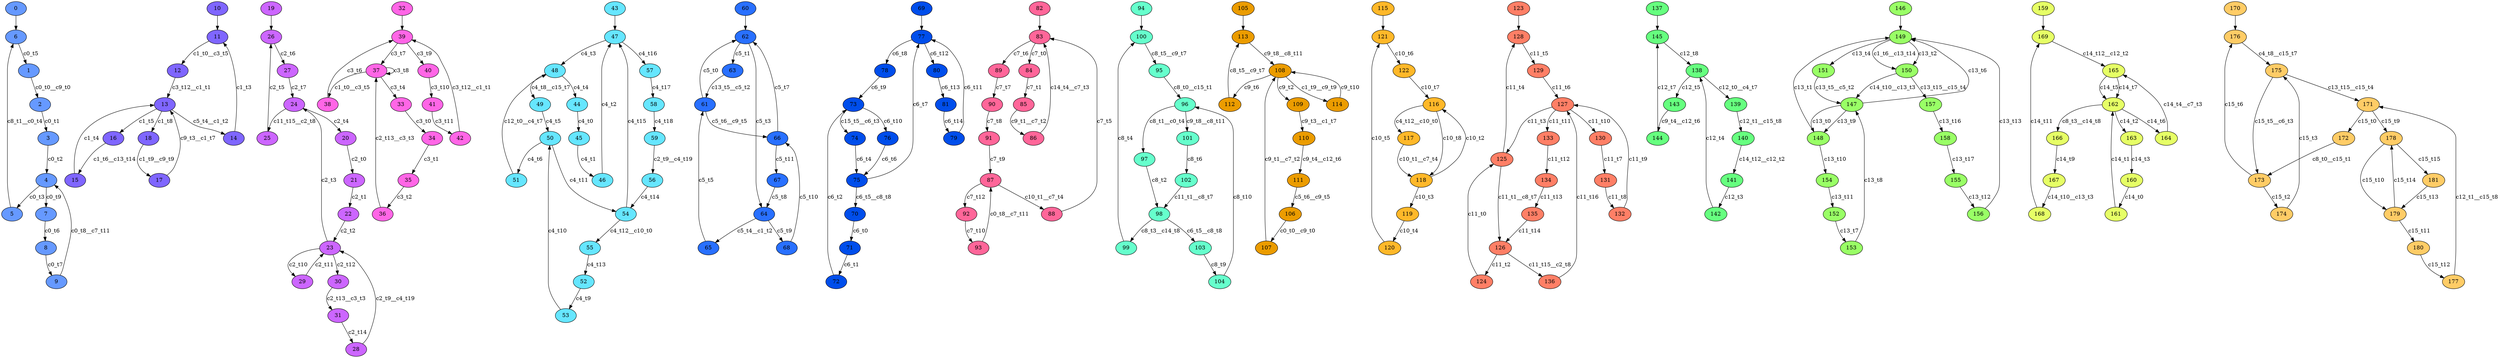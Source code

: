 digraph G {
  subgraph component0 {
0 [label="0" fillcolor="#6699FF" style=filled];
1 [label="1" fillcolor="#6699FF" style=filled];
2 [label="2" fillcolor="#6699FF" style=filled];
3 [label="3" fillcolor="#6699FF" style=filled];
4 [label="4" fillcolor="#6699FF" style=filled];
5 [label="5" fillcolor="#6699FF" style=filled];
6 [label="6" fillcolor="#6699FF" style=filled];
7 [label="7" fillcolor="#6699FF" style=filled];
8 [label="8" fillcolor="#6699FF" style=filled];
9 [label="9" fillcolor="#6699FF" style=filled];
2->3 [label="c0_t1" color=black ];
3->4 [label="c0_t2" color=black ];
4->5 [label="c0_t3" color=black ];
6->1 [label="c0_t5" color=black ];
7->8 [label="c0_t6" color=black ];
8->9 [label="c0_t7" color=black ];
4->7 [label="c0_t9" color=black ];
0->6 [label="" color=black ];
9->4 [label="c0_t8__c7_t11" color=black ];
1->2 [label="c0_t0__c9_t0" color=black ];
5->6 [label="c8_t1__c0_t4" color=black ];
  }
  subgraph component1 {
10 [label="10" fillcolor="#7F66FF" style=filled];
11 [label="11" fillcolor="#7F66FF" style=filled];
12 [label="12" fillcolor="#7F66FF" style=filled];
13 [label="13" fillcolor="#7F66FF" style=filled];
14 [label="14" fillcolor="#7F66FF" style=filled];
15 [label="15" fillcolor="#7F66FF" style=filled];
16 [label="16" fillcolor="#7F66FF" style=filled];
17 [label="17" fillcolor="#7F66FF" style=filled];
18 [label="18" fillcolor="#7F66FF" style=filled];
14->11 [label="c1_t3" color=black ];
15->13 [label="c1_t4" color=black ];
13->16 [label="c1_t5" color=black ];
13->18 [label="c1_t8" color=black ];
10->11 [label="" color=black ];
12->13 [label="c3_t12__c1_t1" color=black ];
17->13 [label="c9_t3__c1_t7" color=black ];
13->14 [label="c5_t4__c1_t2" color=black ];
11->12 [label="c1_t0__c3_t5" color=black ];
16->15 [label="c1_t6__c13_t14" color=black ];
18->17 [label="c1_t9__c9_t9" color=black ];
  }
  subgraph component2 {
19 [label="19" fillcolor="#CC66FF" style=filled];
20 [label="20" fillcolor="#CC66FF" style=filled];
21 [label="21" fillcolor="#CC66FF" style=filled];
22 [label="22" fillcolor="#CC66FF" style=filled];
23 [label="23" fillcolor="#CC66FF" style=filled];
24 [label="24" fillcolor="#CC66FF" style=filled];
25 [label="25" fillcolor="#CC66FF" style=filled];
26 [label="26" fillcolor="#CC66FF" style=filled];
27 [label="27" fillcolor="#CC66FF" style=filled];
28 [label="28" fillcolor="#CC66FF" style=filled];
29 [label="29" fillcolor="#CC66FF" style=filled];
30 [label="30" fillcolor="#CC66FF" style=filled];
31 [label="31" fillcolor="#CC66FF" style=filled];
20->21 [label="c2_t0" color=black ];
21->22 [label="c2_t1" color=black ];
22->23 [label="c2_t2" color=black ];
23->24 [label="c2_t3" color=black ];
24->20 [label="c2_t4" color=black ];
25->26 [label="c2_t5" color=black ];
26->27 [label="c2_t6" color=black ];
27->24 [label="c2_t7" color=black ];
23->29 [label="c2_t10" color=black ];
29->23 [label="c2_t11" color=black ];
23->30 [label="c2_t12" color=black ];
31->28 [label="c2_t14" color=black ];
19->26 [label="" color=black ];
28->23 [label="c2_t9__c4_t19" color=black ];
24->25 [label="c11_t15__c2_t8" color=black ];
30->31 [label="c2_t13__c3_t3" color=black ];
  }
  subgraph component3 {
32 [label="32" fillcolor="#FF66E6" style=filled];
33 [label="33" fillcolor="#FF66E6" style=filled];
34 [label="34" fillcolor="#FF66E6" style=filled];
35 [label="35" fillcolor="#FF66E6" style=filled];
36 [label="36" fillcolor="#FF66E6" style=filled];
37 [label="37" fillcolor="#FF66E6" style=filled];
38 [label="38" fillcolor="#FF66E6" style=filled];
39 [label="39" fillcolor="#FF66E6" style=filled];
40 [label="40" fillcolor="#FF66E6" style=filled];
41 [label="41" fillcolor="#FF66E6" style=filled];
42 [label="42" fillcolor="#FF66E6" style=filled];
33->34 [label="c3_t0" color=black ];
34->35 [label="c3_t1" color=black ];
35->36 [label="c3_t2" color=black ];
37->33 [label="c3_t4" color=black ];
38->39 [label="c3_t6" color=black ];
39->37 [label="c3_t7" color=black ];
37->37 [label="c3_t8" color=black ];
39->40 [label="c3_t9" color=black ];
40->41 [label="c3_t10" color=black ];
41->42 [label="c3_t11" color=black ];
32->39 [label="" color=black ];
42->39 [label="c3_t12__c1_t1" color=black ];
37->38 [label="c1_t0__c3_t5" color=black ];
36->37 [label="c2_t13__c3_t3" color=black ];
  }
  subgraph component4 {
43 [label="43" fillcolor="#66E6FF" style=filled];
44 [label="44" fillcolor="#66E6FF" style=filled];
45 [label="45" fillcolor="#66E6FF" style=filled];
46 [label="46" fillcolor="#66E6FF" style=filled];
47 [label="47" fillcolor="#66E6FF" style=filled];
48 [label="48" fillcolor="#66E6FF" style=filled];
49 [label="49" fillcolor="#66E6FF" style=filled];
50 [label="50" fillcolor="#66E6FF" style=filled];
51 [label="51" fillcolor="#66E6FF" style=filled];
52 [label="52" fillcolor="#66E6FF" style=filled];
53 [label="53" fillcolor="#66E6FF" style=filled];
54 [label="54" fillcolor="#66E6FF" style=filled];
55 [label="55" fillcolor="#66E6FF" style=filled];
56 [label="56" fillcolor="#66E6FF" style=filled];
57 [label="57" fillcolor="#66E6FF" style=filled];
58 [label="58" fillcolor="#66E6FF" style=filled];
59 [label="59" fillcolor="#66E6FF" style=filled];
44->45 [label="c4_t0" color=black ];
45->46 [label="c4_t1" color=black ];
46->47 [label="c4_t2" color=black ];
47->48 [label="c4_t3" color=black ];
48->44 [label="c4_t4" color=black ];
49->50 [label="c4_t5" color=black ];
50->51 [label="c4_t6" color=black ];
52->53 [label="c4_t9" color=black ];
53->50 [label="c4_t10" color=black ];
50->54 [label="c4_t11" color=black ];
55->52 [label="c4_t13" color=black ];
56->54 [label="c4_t14" color=black ];
54->47 [label="c4_t15" color=black ];
47->57 [label="c4_t16" color=black ];
57->58 [label="c4_t17" color=black ];
58->59 [label="c4_t18" color=black ];
43->47 [label="" color=black ];
48->49 [label="c4_t8__c15_t7" color=black ];
51->48 [label="c12_t0__c4_t7" color=black ];
59->56 [label="c2_t9__c4_t19" color=black ];
54->55 [label="c4_t12__c10_t0" color=black ];
  }
  subgraph component5 {
60 [label="60" fillcolor="#2970FF" style=filled];
61 [label="61" fillcolor="#2970FF" style=filled];
62 [label="62" fillcolor="#2970FF" style=filled];
63 [label="63" fillcolor="#2970FF" style=filled];
64 [label="64" fillcolor="#2970FF" style=filled];
65 [label="65" fillcolor="#2970FF" style=filled];
66 [label="66" fillcolor="#2970FF" style=filled];
67 [label="67" fillcolor="#2970FF" style=filled];
68 [label="68" fillcolor="#2970FF" style=filled];
61->62 [label="c5_t0" color=black ];
62->63 [label="c5_t1" color=black ];
62->64 [label="c5_t3" color=black ];
65->61 [label="c5_t5" color=black ];
66->62 [label="c5_t7" color=black ];
67->64 [label="c5_t8" color=black ];
64->68 [label="c5_t9" color=black ];
68->66 [label="c5_t10" color=black ];
66->67 [label="c5_t11" color=black ];
60->62 [label="" color=black ];
63->61 [label="c13_t5__c5_t2" color=black ];
64->65 [label="c5_t4__c1_t2" color=black ];
61->66 [label="c5_t6__c9_t5" color=black ];
  }
  subgraph component6 {
69 [label="69" fillcolor="#004EEB" style=filled];
70 [label="70" fillcolor="#004EEB" style=filled];
71 [label="71" fillcolor="#004EEB" style=filled];
72 [label="72" fillcolor="#004EEB" style=filled];
73 [label="73" fillcolor="#004EEB" style=filled];
74 [label="74" fillcolor="#004EEB" style=filled];
75 [label="75" fillcolor="#004EEB" style=filled];
76 [label="76" fillcolor="#004EEB" style=filled];
77 [label="77" fillcolor="#004EEB" style=filled];
78 [label="78" fillcolor="#004EEB" style=filled];
79 [label="79" fillcolor="#004EEB" style=filled];
80 [label="80" fillcolor="#004EEB" style=filled];
81 [label="81" fillcolor="#004EEB" style=filled];
70->71 [label="c6_t0" color=black ];
71->72 [label="c6_t1" color=black ];
72->73 [label="c6_t2" color=black ];
74->75 [label="c6_t4" color=black ];
76->75 [label="c6_t6" color=black ];
75->77 [label="c6_t7" color=black ];
77->78 [label="c6_t8" color=black ];
78->73 [label="c6_t9" color=black ];
73->76 [label="c6_t10" color=black ];
79->77 [label="c6_t11" color=black ];
77->80 [label="c6_t12" color=black ];
80->81 [label="c6_t13" color=black ];
81->79 [label="c6_t14" color=black ];
69->77 [label="" color=black ];
75->70 [label="c6_t5__c8_t8" color=black ];
73->74 [label="c15_t5__c6_t3" color=black ];
  }
  subgraph component7 {
82 [label="82" fillcolor="#FF6699" style=filled];
83 [label="83" fillcolor="#FF6699" style=filled];
84 [label="84" fillcolor="#FF6699" style=filled];
85 [label="85" fillcolor="#FF6699" style=filled];
86 [label="86" fillcolor="#FF6699" style=filled];
87 [label="87" fillcolor="#FF6699" style=filled];
88 [label="88" fillcolor="#FF6699" style=filled];
89 [label="89" fillcolor="#FF6699" style=filled];
90 [label="90" fillcolor="#FF6699" style=filled];
91 [label="91" fillcolor="#FF6699" style=filled];
92 [label="92" fillcolor="#FF6699" style=filled];
93 [label="93" fillcolor="#FF6699" style=filled];
83->84 [label="c7_t0" color=black ];
84->85 [label="c7_t1" color=black ];
88->83 [label="c7_t5" color=black ];
83->89 [label="c7_t6" color=black ];
89->90 [label="c7_t7" color=black ];
90->91 [label="c7_t8" color=black ];
91->87 [label="c7_t9" color=black ];
92->93 [label="c7_t10" color=black ];
87->92 [label="c7_t12" color=black ];
82->83 [label="" color=black ];
93->87 [label="c0_t8__c7_t11" color=black ];
85->86 [label="c9_t1__c7_t2" color=black ];
86->83 [label="c14_t4__c7_t3" color=black ];
87->88 [label="c10_t1__c7_t4" color=black ];
  }
  subgraph component8 {
94 [label="94" fillcolor="#66FFCC" style=filled];
95 [label="95" fillcolor="#66FFCC" style=filled];
96 [label="96" fillcolor="#66FFCC" style=filled];
97 [label="97" fillcolor="#66FFCC" style=filled];
98 [label="98" fillcolor="#66FFCC" style=filled];
99 [label="99" fillcolor="#66FFCC" style=filled];
100 [label="100" fillcolor="#66FFCC" style=filled];
101 [label="101" fillcolor="#66FFCC" style=filled];
102 [label="102" fillcolor="#66FFCC" style=filled];
103 [label="103" fillcolor="#66FFCC" style=filled];
104 [label="104" fillcolor="#66FFCC" style=filled];
97->98 [label="c8_t2" color=black ];
99->100 [label="c8_t4" color=black ];
101->102 [label="c8_t6" color=black ];
103->104 [label="c8_t9" color=black ];
104->96 [label="c8_t10" color=black ];
94->100 [label="" color=black ];
95->96 [label="c8_t0__c15_t1" color=black ];
98->99 [label="c8_t3__c14_t8" color=black ];
102->98 [label="c11_t1__c8_t7" color=black ];
100->95 [label="c8_t5__c9_t7" color=black ];
96->97 [label="c8_t1__c0_t4" color=black ];
96->101 [label="c9_t8__c8_t11" color=black ];
98->103 [label="c6_t5__c8_t8" color=black ];
  }
  subgraph component9 {
105 [label="105" fillcolor="#EB9C00" style=filled];
106 [label="106" fillcolor="#EB9C00" style=filled];
107 [label="107" fillcolor="#EB9C00" style=filled];
108 [label="108" fillcolor="#EB9C00" style=filled];
109 [label="109" fillcolor="#EB9C00" style=filled];
110 [label="110" fillcolor="#EB9C00" style=filled];
111 [label="111" fillcolor="#EB9C00" style=filled];
112 [label="112" fillcolor="#EB9C00" style=filled];
113 [label="113" fillcolor="#EB9C00" style=filled];
114 [label="114" fillcolor="#EB9C00" style=filled];
108->109 [label="c9_t2" color=black ];
108->112 [label="c9_t6" color=black ];
114->108 [label="c9_t10" color=black ];
105->113 [label="" color=black ];
112->113 [label="c8_t5__c9_t7" color=black ];
106->107 [label="c0_t0__c9_t0" color=black ];
107->108 [label="c9_t1__c7_t2" color=black ];
109->110 [label="c9_t3__c1_t7" color=black ];
111->106 [label="c5_t6__c9_t5" color=black ];
113->108 [label="c9_t8__c8_t11" color=black ];
108->114 [label="c1_t9__c9_t9" color=black ];
110->111 [label="c9_t4__c12_t6" color=black ];
  }
  subgraph component10 {
115 [label="115" fillcolor="#FFB829" style=filled];
116 [label="116" fillcolor="#FFB829" style=filled];
117 [label="117" fillcolor="#FFB829" style=filled];
118 [label="118" fillcolor="#FFB829" style=filled];
119 [label="119" fillcolor="#FFB829" style=filled];
120 [label="120" fillcolor="#FFB829" style=filled];
121 [label="121" fillcolor="#FFB829" style=filled];
122 [label="122" fillcolor="#FFB829" style=filled];
118->116 [label="c10_t2" color=black ];
118->119 [label="c10_t3" color=black ];
119->120 [label="c10_t4" color=black ];
120->121 [label="c10_t5" color=black ];
121->122 [label="c10_t6" color=black ];
122->116 [label="c10_t7" color=black ];
116->118 [label="c10_t8" color=black ];
115->121 [label="" color=black ];
116->117 [label="c4_t12__c10_t0" color=black ];
117->118 [label="c10_t1__c7_t4" color=black ];
  }
  subgraph component11 {
123 [label="123" fillcolor="#FF7F66" style=filled];
124 [label="124" fillcolor="#FF7F66" style=filled];
125 [label="125" fillcolor="#FF7F66" style=filled];
126 [label="126" fillcolor="#FF7F66" style=filled];
127 [label="127" fillcolor="#FF7F66" style=filled];
128 [label="128" fillcolor="#FF7F66" style=filled];
129 [label="129" fillcolor="#FF7F66" style=filled];
130 [label="130" fillcolor="#FF7F66" style=filled];
131 [label="131" fillcolor="#FF7F66" style=filled];
132 [label="132" fillcolor="#FF7F66" style=filled];
133 [label="133" fillcolor="#FF7F66" style=filled];
134 [label="134" fillcolor="#FF7F66" style=filled];
135 [label="135" fillcolor="#FF7F66" style=filled];
136 [label="136" fillcolor="#FF7F66" style=filled];
124->125 [label="c11_t0" color=black ];
126->124 [label="c11_t2" color=black ];
127->125 [label="c11_t3" color=black ];
125->128 [label="c11_t4" color=black ];
128->129 [label="c11_t5" color=black ];
129->127 [label="c11_t6" color=black ];
130->131 [label="c11_t7" color=black ];
131->132 [label="c11_t8" color=black ];
132->127 [label="c11_t9" color=black ];
127->130 [label="c11_t10" color=black ];
127->133 [label="c11_t11" color=black ];
133->134 [label="c11_t12" color=black ];
134->135 [label="c11_t13" color=black ];
135->126 [label="c11_t14" color=black ];
136->127 [label="c11_t16" color=black ];
123->128 [label="" color=black ];
125->126 [label="c11_t1__c8_t7" color=black ];
126->136 [label="c11_t15__c2_t8" color=black ];
  }
  subgraph component12 {
137 [label="137" fillcolor="#66FF7F" style=filled];
138 [label="138" fillcolor="#66FF7F" style=filled];
139 [label="139" fillcolor="#66FF7F" style=filled];
140 [label="140" fillcolor="#66FF7F" style=filled];
141 [label="141" fillcolor="#66FF7F" style=filled];
142 [label="142" fillcolor="#66FF7F" style=filled];
143 [label="143" fillcolor="#66FF7F" style=filled];
144 [label="144" fillcolor="#66FF7F" style=filled];
145 [label="145" fillcolor="#66FF7F" style=filled];
141->142 [label="c12_t3" color=black ];
142->138 [label="c12_t4" color=black ];
138->143 [label="c12_t5" color=black ];
144->145 [label="c12_t7" color=black ];
145->138 [label="c12_t8" color=black ];
137->145 [label="" color=black ];
140->141 [label="c14_t12__c12_t2" color=black ];
138->139 [label="c12_t0__c4_t7" color=black ];
139->140 [label="c12_t1__c15_t8" color=black ];
143->144 [label="c9_t4__c12_t6" color=black ];
  }
  subgraph component13 {
146 [label="146" fillcolor="#99FF66" style=filled];
147 [label="147" fillcolor="#99FF66" style=filled];
148 [label="148" fillcolor="#99FF66" style=filled];
149 [label="149" fillcolor="#99FF66" style=filled];
150 [label="150" fillcolor="#99FF66" style=filled];
151 [label="151" fillcolor="#99FF66" style=filled];
152 [label="152" fillcolor="#99FF66" style=filled];
153 [label="153" fillcolor="#99FF66" style=filled];
154 [label="154" fillcolor="#99FF66" style=filled];
155 [label="155" fillcolor="#99FF66" style=filled];
156 [label="156" fillcolor="#99FF66" style=filled];
157 [label="157" fillcolor="#99FF66" style=filled];
158 [label="158" fillcolor="#99FF66" style=filled];
147->148 [label="c13_t0" color=black ];
148->149 [label="c13_t1" color=black ];
149->150 [label="c13_t2" color=black ];
149->151 [label="c13_t4" color=black ];
147->149 [label="c13_t6" color=black ];
152->153 [label="c13_t7" color=black ];
153->147 [label="c13_t8" color=black ];
147->148 [label="c13_t9" color=black ];
148->154 [label="c13_t10" color=black ];
154->152 [label="c13_t11" color=black ];
155->156 [label="c13_t12" color=black ];
156->149 [label="c13_t13" color=black ];
157->158 [label="c13_t16" color=black ];
158->155 [label="c13_t17" color=black ];
146->149 [label="" color=black ];
151->147 [label="c13_t5__c5_t2" color=black ];
149->150 [label="c1_t6__c13_t14" color=black ];
150->147 [label="c14_t10__c13_t3" color=black ];
150->157 [label="c13_t15__c15_t4" color=black ];
  }
  subgraph component14 {
159 [label="159" fillcolor="#E6FF66" style=filled];
160 [label="160" fillcolor="#E6FF66" style=filled];
161 [label="161" fillcolor="#E6FF66" style=filled];
162 [label="162" fillcolor="#E6FF66" style=filled];
163 [label="163" fillcolor="#E6FF66" style=filled];
164 [label="164" fillcolor="#E6FF66" style=filled];
165 [label="165" fillcolor="#E6FF66" style=filled];
166 [label="166" fillcolor="#E6FF66" style=filled];
167 [label="167" fillcolor="#E6FF66" style=filled];
168 [label="168" fillcolor="#E6FF66" style=filled];
169 [label="169" fillcolor="#E6FF66" style=filled];
160->161 [label="c14_t0" color=black ];
161->162 [label="c14_t1" color=black ];
162->163 [label="c14_t2" color=black ];
163->160 [label="c14_t3" color=black ];
165->162 [label="c14_t5" color=black ];
162->164 [label="c14_t6" color=black ];
165->162 [label="c14_t7" color=black ];
166->167 [label="c14_t9" color=black ];
168->169 [label="c14_t11" color=black ];
159->169 [label="" color=black ];
162->166 [label="c8_t3__c14_t8" color=black ];
169->165 [label="c14_t12__c12_t2" color=black ];
167->168 [label="c14_t10__c13_t3" color=black ];
164->165 [label="c14_t4__c7_t3" color=black ];
  }
  subgraph component15 {
170 [label="170" fillcolor="#FFCC66" style=filled];
171 [label="171" fillcolor="#FFCC66" style=filled];
172 [label="172" fillcolor="#FFCC66" style=filled];
173 [label="173" fillcolor="#FFCC66" style=filled];
174 [label="174" fillcolor="#FFCC66" style=filled];
175 [label="175" fillcolor="#FFCC66" style=filled];
176 [label="176" fillcolor="#FFCC66" style=filled];
177 [label="177" fillcolor="#FFCC66" style=filled];
178 [label="178" fillcolor="#FFCC66" style=filled];
179 [label="179" fillcolor="#FFCC66" style=filled];
180 [label="180" fillcolor="#FFCC66" style=filled];
181 [label="181" fillcolor="#FFCC66" style=filled];
171->172 [label="c15_t0" color=black ];
173->174 [label="c15_t2" color=black ];
174->175 [label="c15_t3" color=black ];
173->176 [label="c15_t6" color=black ];
171->178 [label="c15_t9" color=black ];
178->179 [label="c15_t10" color=black ];
179->180 [label="c15_t11" color=black ];
180->177 [label="c15_t12" color=black ];
181->179 [label="c15_t13" color=black ];
179->178 [label="c15_t14" color=black ];
178->181 [label="c15_t15" color=black ];
170->176 [label="" color=black ];
176->175 [label="c4_t8__c15_t7" color=black ];
172->173 [label="c8_t0__c15_t1" color=black ];
175->171 [label="c13_t15__c15_t4" color=black ];
175->173 [label="c15_t5__c6_t3" color=black ];
177->171 [label="c12_t1__c15_t8" color=black ];
  }
}

